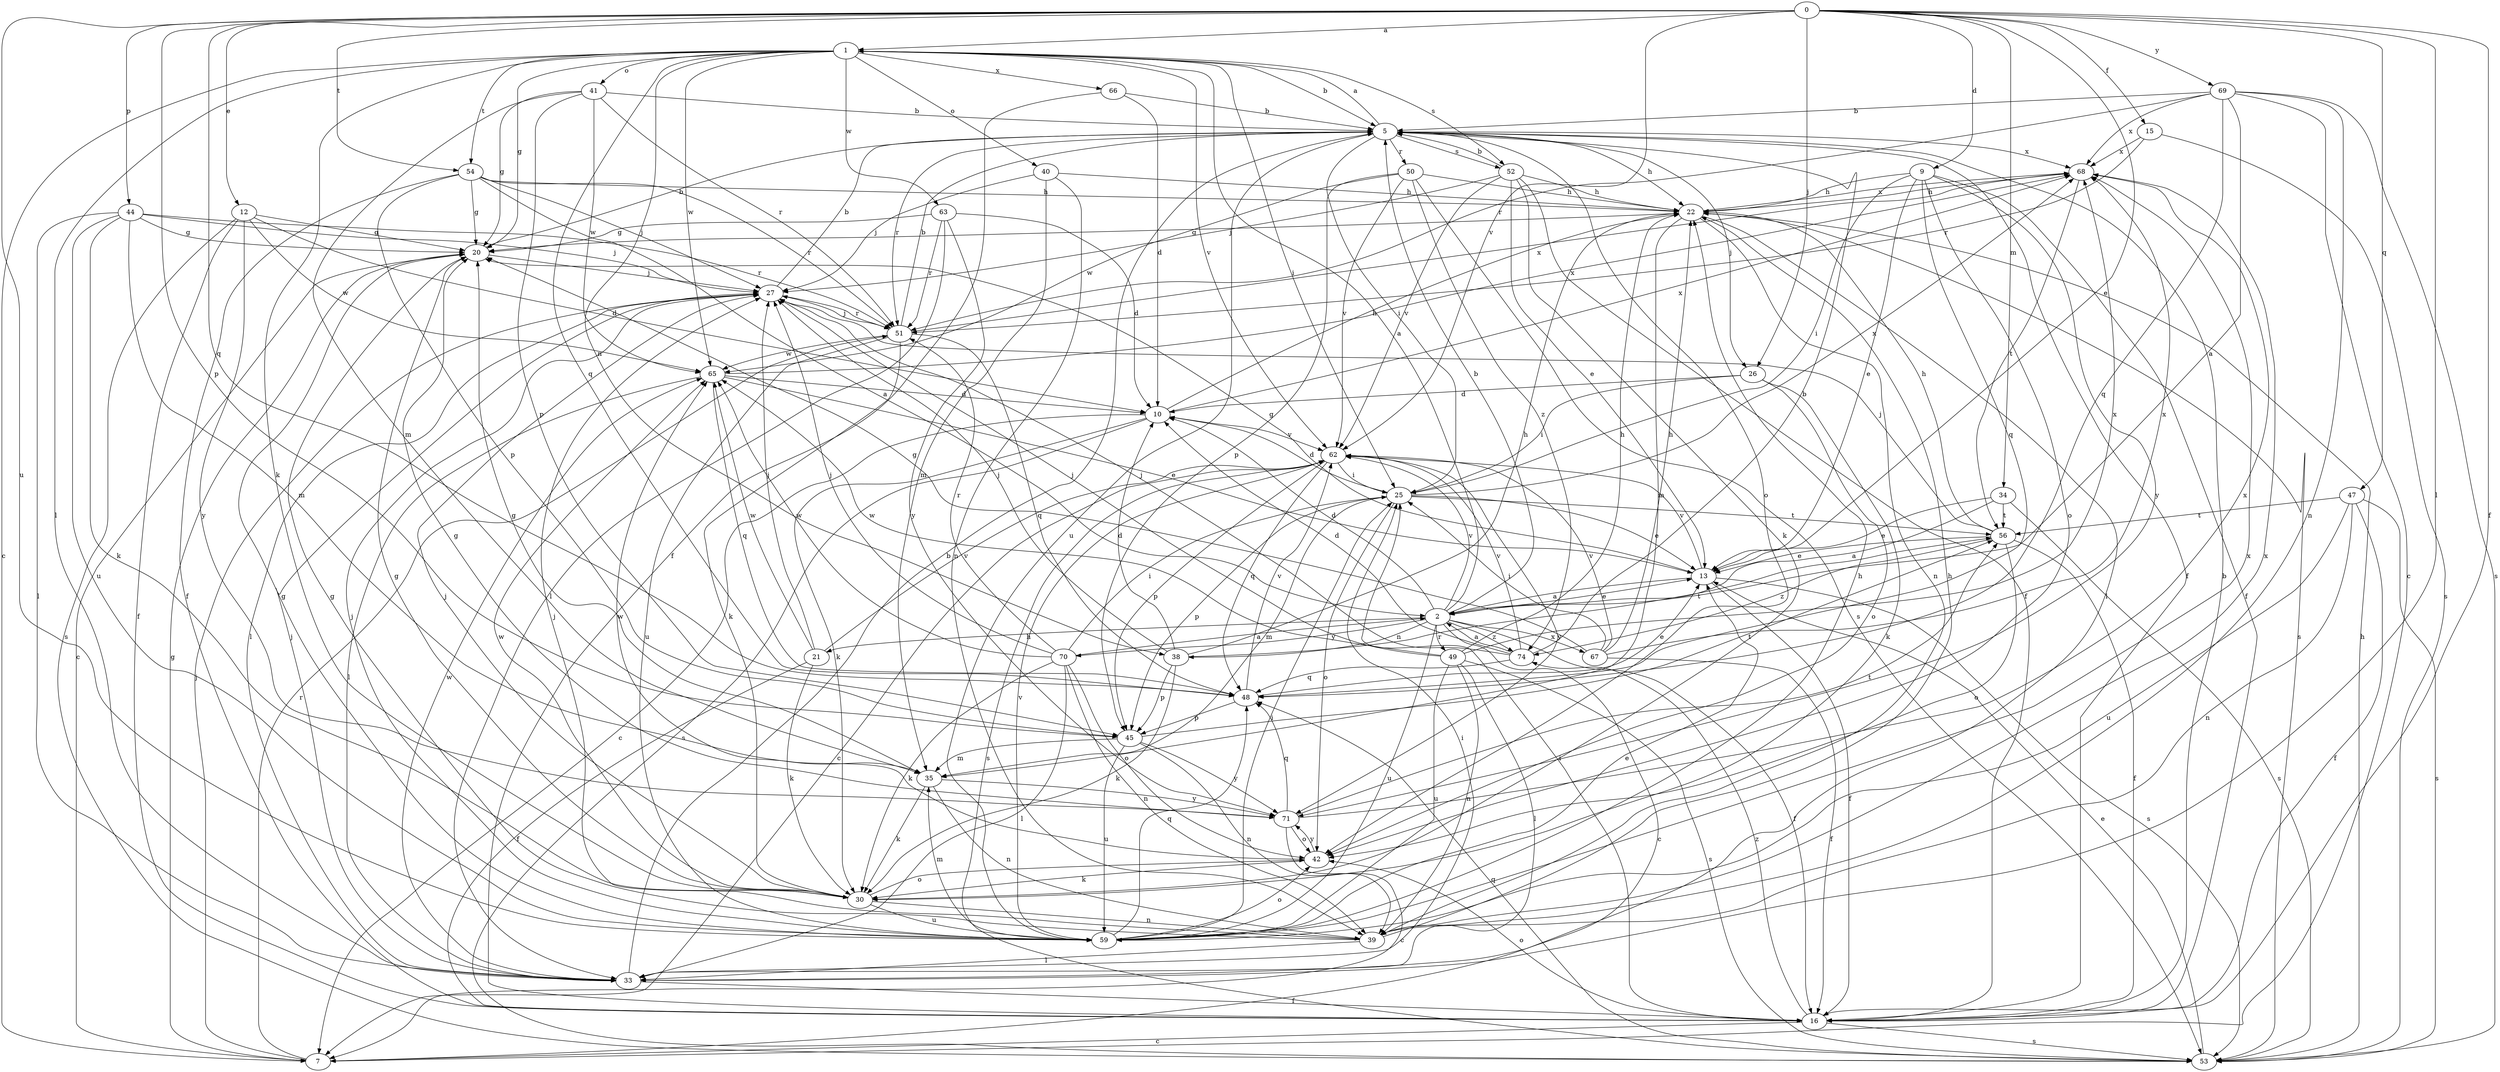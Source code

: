 strict digraph  {
0;
1;
2;
5;
7;
9;
10;
12;
13;
15;
16;
20;
21;
22;
25;
26;
27;
30;
33;
34;
35;
38;
39;
40;
41;
42;
44;
45;
47;
48;
49;
50;
51;
52;
53;
54;
56;
59;
62;
63;
65;
66;
67;
68;
69;
70;
71;
74;
0 -> 1  [label=a];
0 -> 9  [label=d];
0 -> 12  [label=e];
0 -> 13  [label=e];
0 -> 15  [label=f];
0 -> 16  [label=f];
0 -> 26  [label=j];
0 -> 33  [label=l];
0 -> 34  [label=m];
0 -> 44  [label=p];
0 -> 45  [label=p];
0 -> 47  [label=q];
0 -> 48  [label=q];
0 -> 54  [label=t];
0 -> 59  [label=u];
0 -> 62  [label=v];
0 -> 69  [label=y];
1 -> 5  [label=b];
1 -> 7  [label=c];
1 -> 20  [label=g];
1 -> 25  [label=i];
1 -> 30  [label=k];
1 -> 33  [label=l];
1 -> 38  [label=n];
1 -> 40  [label=o];
1 -> 41  [label=o];
1 -> 48  [label=q];
1 -> 52  [label=s];
1 -> 54  [label=t];
1 -> 62  [label=v];
1 -> 63  [label=w];
1 -> 65  [label=w];
1 -> 66  [label=x];
2 -> 1  [label=a];
2 -> 5  [label=b];
2 -> 7  [label=c];
2 -> 10  [label=d];
2 -> 13  [label=e];
2 -> 16  [label=f];
2 -> 21  [label=h];
2 -> 38  [label=n];
2 -> 49  [label=r];
2 -> 59  [label=u];
2 -> 62  [label=v];
2 -> 67  [label=x];
2 -> 70  [label=y];
2 -> 74  [label=z];
5 -> 1  [label=a];
5 -> 16  [label=f];
5 -> 22  [label=h];
5 -> 25  [label=i];
5 -> 26  [label=j];
5 -> 42  [label=o];
5 -> 50  [label=r];
5 -> 51  [label=r];
5 -> 52  [label=s];
5 -> 59  [label=u];
5 -> 68  [label=x];
7 -> 20  [label=g];
7 -> 27  [label=j];
7 -> 51  [label=r];
9 -> 13  [label=e];
9 -> 16  [label=f];
9 -> 22  [label=h];
9 -> 25  [label=i];
9 -> 42  [label=o];
9 -> 48  [label=q];
9 -> 71  [label=y];
10 -> 7  [label=c];
10 -> 22  [label=h];
10 -> 30  [label=k];
10 -> 53  [label=s];
10 -> 62  [label=v];
10 -> 68  [label=x];
12 -> 10  [label=d];
12 -> 16  [label=f];
12 -> 20  [label=g];
12 -> 53  [label=s];
12 -> 65  [label=w];
12 -> 71  [label=y];
13 -> 2  [label=a];
13 -> 16  [label=f];
13 -> 20  [label=g];
13 -> 53  [label=s];
13 -> 62  [label=v];
15 -> 51  [label=r];
15 -> 53  [label=s];
15 -> 68  [label=x];
16 -> 5  [label=b];
16 -> 7  [label=c];
16 -> 25  [label=i];
16 -> 42  [label=o];
16 -> 53  [label=s];
16 -> 74  [label=z];
20 -> 5  [label=b];
20 -> 7  [label=c];
20 -> 27  [label=j];
21 -> 16  [label=f];
21 -> 27  [label=j];
21 -> 30  [label=k];
21 -> 62  [label=v];
21 -> 65  [label=w];
22 -> 20  [label=g];
22 -> 33  [label=l];
22 -> 35  [label=m];
22 -> 39  [label=n];
22 -> 53  [label=s];
22 -> 68  [label=x];
25 -> 10  [label=d];
25 -> 13  [label=e];
25 -> 35  [label=m];
25 -> 42  [label=o];
25 -> 45  [label=p];
25 -> 56  [label=t];
25 -> 68  [label=x];
26 -> 10  [label=d];
26 -> 25  [label=i];
26 -> 30  [label=k];
26 -> 42  [label=o];
27 -> 5  [label=b];
27 -> 33  [label=l];
27 -> 51  [label=r];
30 -> 20  [label=g];
30 -> 27  [label=j];
30 -> 39  [label=n];
30 -> 42  [label=o];
30 -> 59  [label=u];
30 -> 65  [label=w];
33 -> 5  [label=b];
33 -> 16  [label=f];
33 -> 25  [label=i];
33 -> 27  [label=j];
33 -> 65  [label=w];
34 -> 2  [label=a];
34 -> 13  [label=e];
34 -> 53  [label=s];
34 -> 56  [label=t];
35 -> 20  [label=g];
35 -> 30  [label=k];
35 -> 39  [label=n];
35 -> 71  [label=y];
38 -> 10  [label=d];
38 -> 22  [label=h];
38 -> 27  [label=j];
38 -> 30  [label=k];
38 -> 45  [label=p];
38 -> 56  [label=t];
39 -> 20  [label=g];
39 -> 22  [label=h];
39 -> 27  [label=j];
39 -> 33  [label=l];
39 -> 68  [label=x];
40 -> 22  [label=h];
40 -> 27  [label=j];
40 -> 35  [label=m];
40 -> 39  [label=n];
41 -> 5  [label=b];
41 -> 20  [label=g];
41 -> 35  [label=m];
41 -> 45  [label=p];
41 -> 51  [label=r];
41 -> 65  [label=w];
42 -> 30  [label=k];
42 -> 65  [label=w];
42 -> 71  [label=y];
44 -> 20  [label=g];
44 -> 27  [label=j];
44 -> 30  [label=k];
44 -> 33  [label=l];
44 -> 35  [label=m];
44 -> 51  [label=r];
44 -> 59  [label=u];
45 -> 35  [label=m];
45 -> 39  [label=n];
45 -> 56  [label=t];
45 -> 59  [label=u];
45 -> 71  [label=y];
47 -> 16  [label=f];
47 -> 39  [label=n];
47 -> 53  [label=s];
47 -> 56  [label=t];
47 -> 59  [label=u];
48 -> 13  [label=e];
48 -> 45  [label=p];
48 -> 62  [label=v];
49 -> 22  [label=h];
49 -> 27  [label=j];
49 -> 33  [label=l];
49 -> 39  [label=n];
49 -> 53  [label=s];
49 -> 59  [label=u];
49 -> 65  [label=w];
49 -> 68  [label=x];
50 -> 22  [label=h];
50 -> 45  [label=p];
50 -> 53  [label=s];
50 -> 62  [label=v];
50 -> 65  [label=w];
50 -> 74  [label=z];
51 -> 5  [label=b];
51 -> 27  [label=j];
51 -> 30  [label=k];
51 -> 48  [label=q];
51 -> 59  [label=u];
51 -> 65  [label=w];
51 -> 68  [label=x];
52 -> 5  [label=b];
52 -> 13  [label=e];
52 -> 16  [label=f];
52 -> 22  [label=h];
52 -> 27  [label=j];
52 -> 30  [label=k];
52 -> 62  [label=v];
53 -> 13  [label=e];
53 -> 22  [label=h];
53 -> 48  [label=q];
54 -> 2  [label=a];
54 -> 16  [label=f];
54 -> 20  [label=g];
54 -> 22  [label=h];
54 -> 27  [label=j];
54 -> 45  [label=p];
54 -> 51  [label=r];
56 -> 13  [label=e];
56 -> 16  [label=f];
56 -> 22  [label=h];
56 -> 27  [label=j];
56 -> 42  [label=o];
56 -> 74  [label=z];
59 -> 13  [label=e];
59 -> 20  [label=g];
59 -> 22  [label=h];
59 -> 25  [label=i];
59 -> 27  [label=j];
59 -> 35  [label=m];
59 -> 42  [label=o];
59 -> 48  [label=q];
59 -> 62  [label=v];
59 -> 68  [label=x];
62 -> 7  [label=c];
62 -> 25  [label=i];
62 -> 45  [label=p];
62 -> 48  [label=q];
62 -> 53  [label=s];
62 -> 71  [label=y];
63 -> 10  [label=d];
63 -> 20  [label=g];
63 -> 33  [label=l];
63 -> 51  [label=r];
63 -> 71  [label=y];
65 -> 10  [label=d];
65 -> 13  [label=e];
65 -> 33  [label=l];
65 -> 48  [label=q];
65 -> 68  [label=x];
66 -> 5  [label=b];
66 -> 10  [label=d];
66 -> 16  [label=f];
67 -> 16  [label=f];
67 -> 20  [label=g];
67 -> 22  [label=h];
67 -> 25  [label=i];
67 -> 62  [label=v];
67 -> 68  [label=x];
68 -> 22  [label=h];
68 -> 56  [label=t];
69 -> 2  [label=a];
69 -> 5  [label=b];
69 -> 7  [label=c];
69 -> 39  [label=n];
69 -> 48  [label=q];
69 -> 51  [label=r];
69 -> 53  [label=s];
69 -> 68  [label=x];
70 -> 2  [label=a];
70 -> 25  [label=i];
70 -> 27  [label=j];
70 -> 30  [label=k];
70 -> 33  [label=l];
70 -> 39  [label=n];
70 -> 42  [label=o];
70 -> 51  [label=r];
70 -> 65  [label=w];
71 -> 7  [label=c];
71 -> 20  [label=g];
71 -> 42  [label=o];
71 -> 48  [label=q];
71 -> 56  [label=t];
71 -> 68  [label=x];
74 -> 2  [label=a];
74 -> 5  [label=b];
74 -> 10  [label=d];
74 -> 27  [label=j];
74 -> 48  [label=q];
74 -> 62  [label=v];
}
